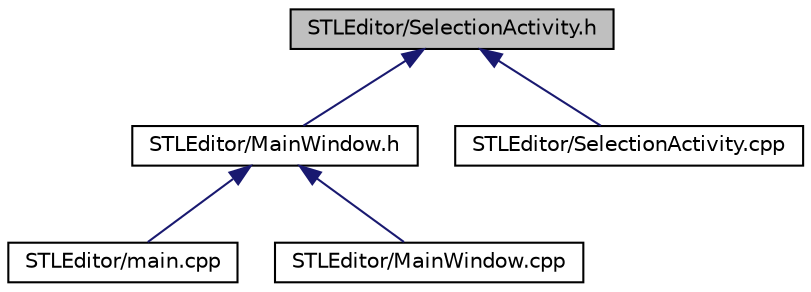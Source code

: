 digraph "STLEditor/SelectionActivity.h"
{
 // LATEX_PDF_SIZE
  edge [fontname="Helvetica",fontsize="10",labelfontname="Helvetica",labelfontsize="10"];
  node [fontname="Helvetica",fontsize="10",shape=record];
  Node1 [label="STLEditor/SelectionActivity.h",height=0.2,width=0.4,color="black", fillcolor="grey75", style="filled", fontcolor="black",tooltip=" "];
  Node1 -> Node2 [dir="back",color="midnightblue",fontsize="10",style="solid"];
  Node2 [label="STLEditor/MainWindow.h",height=0.2,width=0.4,color="black", fillcolor="white", style="filled",URL="$_main_window_8h.html",tooltip=" "];
  Node2 -> Node3 [dir="back",color="midnightblue",fontsize="10",style="solid"];
  Node3 [label="STLEditor/main.cpp",height=0.2,width=0.4,color="black", fillcolor="white", style="filled",URL="$main_8cpp.html",tooltip=" "];
  Node2 -> Node4 [dir="back",color="midnightblue",fontsize="10",style="solid"];
  Node4 [label="STLEditor/MainWindow.cpp",height=0.2,width=0.4,color="black", fillcolor="white", style="filled",URL="$_main_window_8cpp.html",tooltip=" "];
  Node1 -> Node5 [dir="back",color="midnightblue",fontsize="10",style="solid"];
  Node5 [label="STLEditor/SelectionActivity.cpp",height=0.2,width=0.4,color="black", fillcolor="white", style="filled",URL="$_selection_activity_8cpp.html",tooltip=" "];
}
